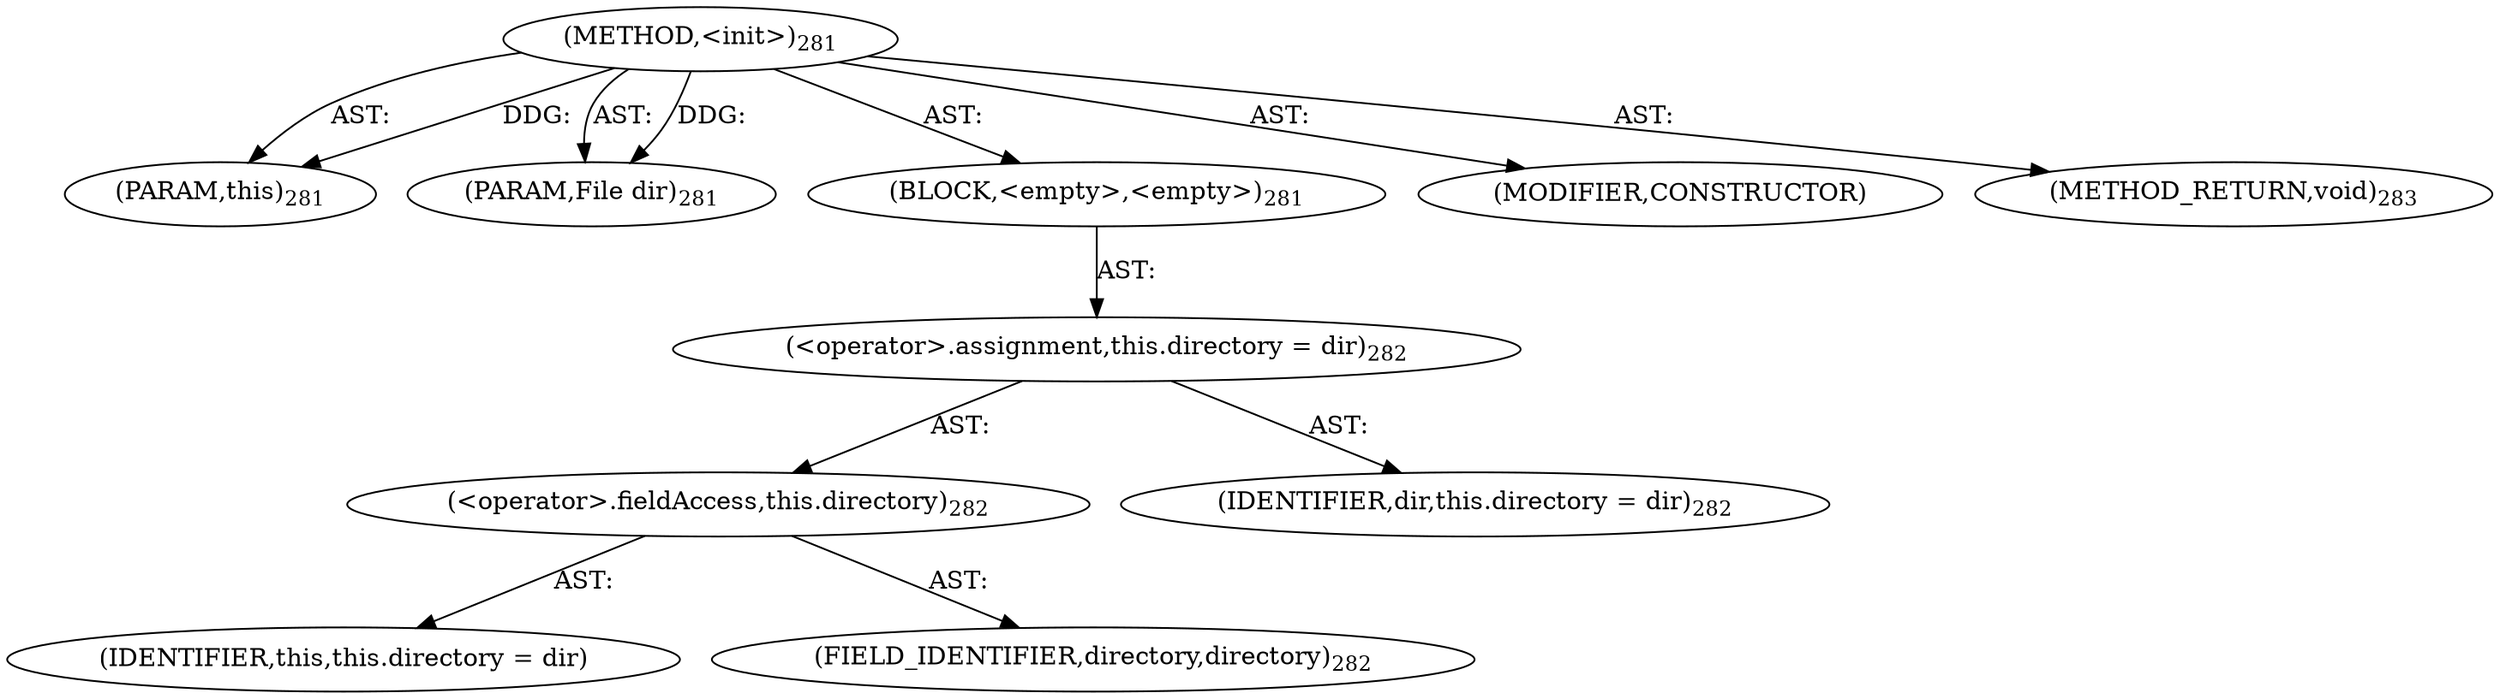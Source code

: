 digraph "&lt;init&gt;" {  
"111669149715" [label = <(METHOD,&lt;init&gt;)<SUB>281</SUB>> ]
"115964117016" [label = <(PARAM,this)<SUB>281</SUB>> ]
"115964117017" [label = <(PARAM,File dir)<SUB>281</SUB>> ]
"25769803816" [label = <(BLOCK,&lt;empty&gt;,&lt;empty&gt;)<SUB>281</SUB>> ]
"30064771253" [label = <(&lt;operator&gt;.assignment,this.directory = dir)<SUB>282</SUB>> ]
"30064771254" [label = <(&lt;operator&gt;.fieldAccess,this.directory)<SUB>282</SUB>> ]
"68719476888" [label = <(IDENTIFIER,this,this.directory = dir)> ]
"55834574881" [label = <(FIELD_IDENTIFIER,directory,directory)<SUB>282</SUB>> ]
"68719476889" [label = <(IDENTIFIER,dir,this.directory = dir)<SUB>282</SUB>> ]
"133143986227" [label = <(MODIFIER,CONSTRUCTOR)> ]
"128849018899" [label = <(METHOD_RETURN,void)<SUB>283</SUB>> ]
  "111669149715" -> "115964117016"  [ label = "AST: "] 
  "111669149715" -> "115964117017"  [ label = "AST: "] 
  "111669149715" -> "25769803816"  [ label = "AST: "] 
  "111669149715" -> "133143986227"  [ label = "AST: "] 
  "111669149715" -> "128849018899"  [ label = "AST: "] 
  "25769803816" -> "30064771253"  [ label = "AST: "] 
  "30064771253" -> "30064771254"  [ label = "AST: "] 
  "30064771253" -> "68719476889"  [ label = "AST: "] 
  "30064771254" -> "68719476888"  [ label = "AST: "] 
  "30064771254" -> "55834574881"  [ label = "AST: "] 
  "111669149715" -> "115964117016"  [ label = "DDG: "] 
  "111669149715" -> "115964117017"  [ label = "DDG: "] 
}
